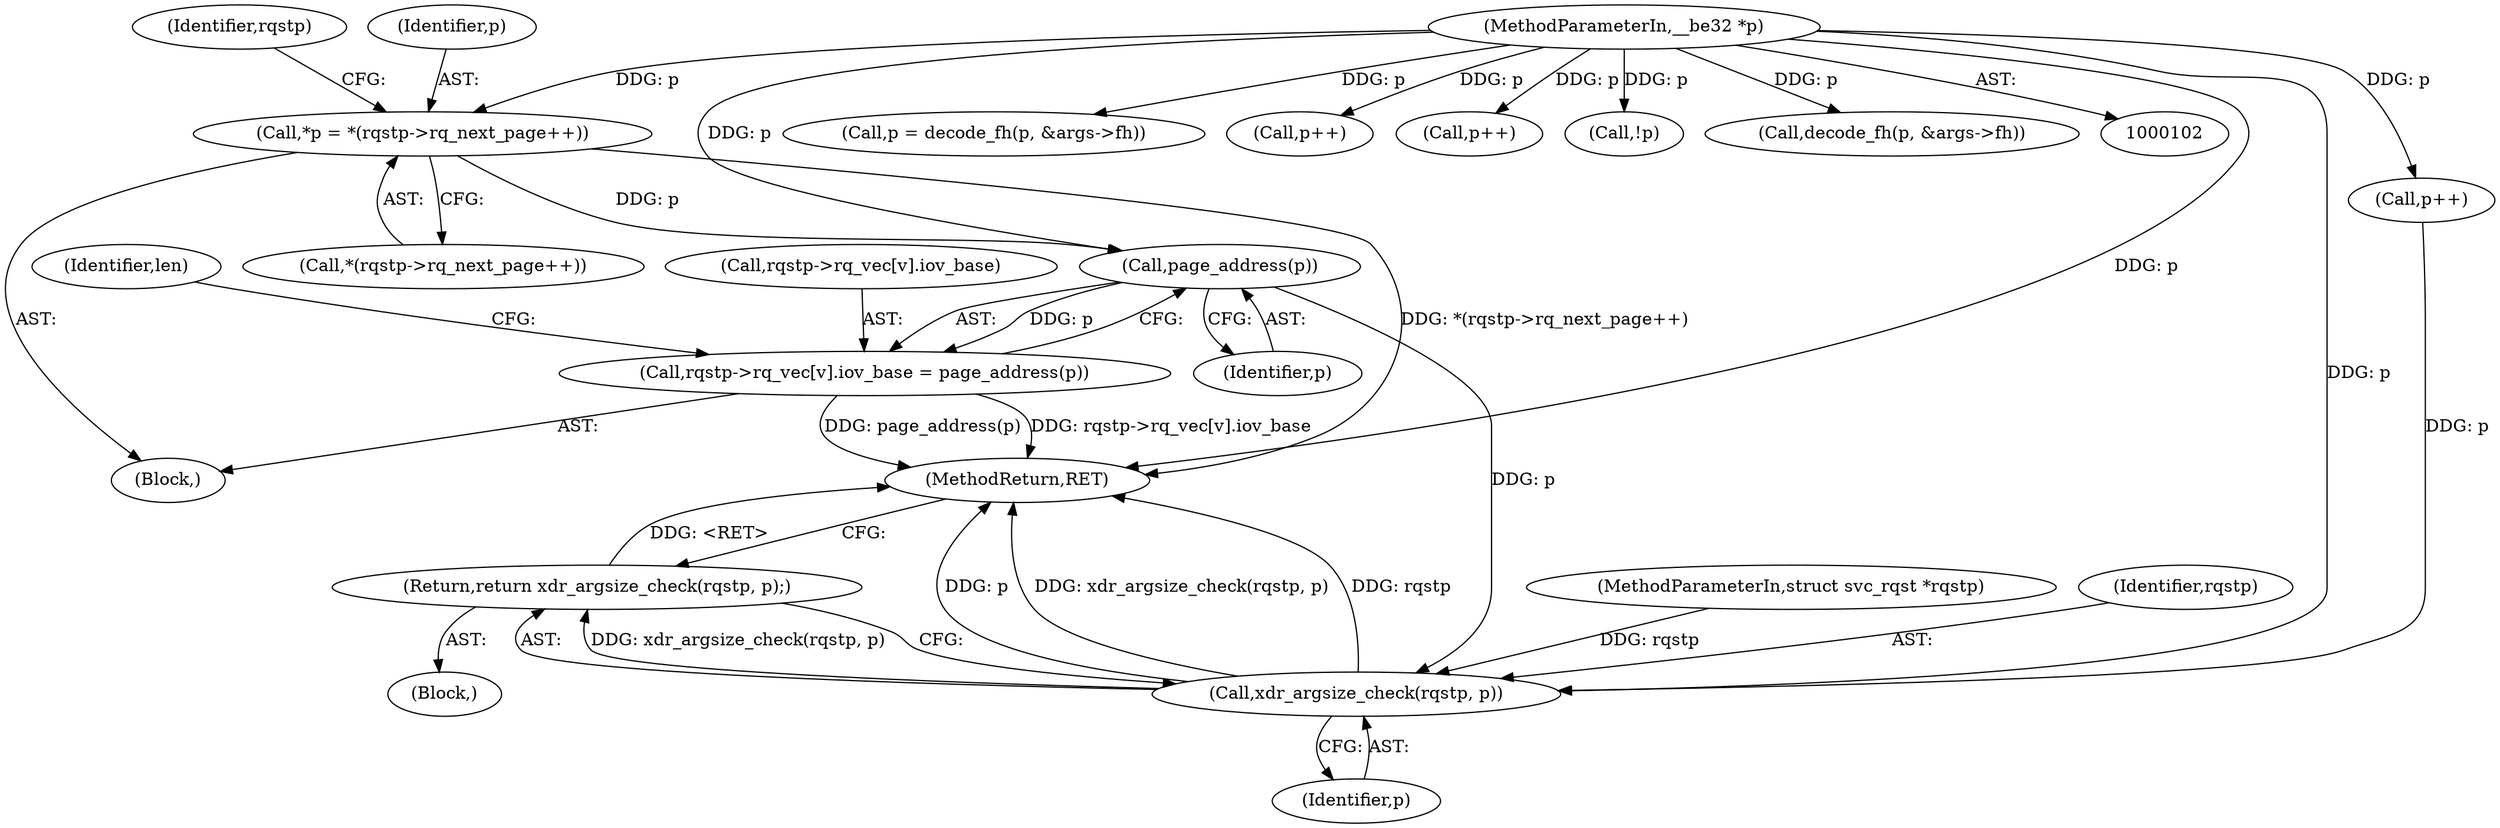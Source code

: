digraph "1_linux_c70422f760c120480fee4de6c38804c72aa26bc1_15@pointer" {
"1000151" [label="(Call,*p = *(rqstp->rq_next_page++))"];
"1000104" [label="(MethodParameterIn,__be32 *p)"];
"1000166" [label="(Call,page_address(p))"];
"1000158" [label="(Call,rqstp->rq_vec[v].iov_base = page_address(p))"];
"1000185" [label="(Call,xdr_argsize_check(rqstp, p))"];
"1000184" [label="(Return,return xdr_argsize_check(rqstp, p);)"];
"1000104" [label="(MethodParameterIn,__be32 *p)"];
"1000140" [label="(Call,p++)"];
"1000109" [label="(Call,p = decode_fh(p, &args->fh))"];
"1000159" [label="(Call,rqstp->rq_vec[v].iov_base)"];
"1000167" [label="(Identifier,p)"];
"1000128" [label="(Call,p++)"];
"1000187" [label="(Identifier,p)"];
"1000138" [label="(Call,p++)"];
"1000103" [label="(MethodParameterIn,struct svc_rqst *rqstp)"];
"1000169" [label="(Identifier,len)"];
"1000188" [label="(MethodReturn,RET)"];
"1000151" [label="(Call,*p = *(rqstp->rq_next_page++))"];
"1000152" [label="(Identifier,p)"];
"1000153" [label="(Call,*(rqstp->rq_next_page++))"];
"1000118" [label="(Call,!p)"];
"1000149" [label="(Block,)"];
"1000186" [label="(Identifier,rqstp)"];
"1000185" [label="(Call,xdr_argsize_check(rqstp, p))"];
"1000158" [label="(Call,rqstp->rq_vec[v].iov_base = page_address(p))"];
"1000166" [label="(Call,page_address(p))"];
"1000162" [label="(Identifier,rqstp)"];
"1000111" [label="(Call,decode_fh(p, &args->fh))"];
"1000106" [label="(Block,)"];
"1000184" [label="(Return,return xdr_argsize_check(rqstp, p);)"];
"1000151" -> "1000149"  [label="AST: "];
"1000151" -> "1000153"  [label="CFG: "];
"1000152" -> "1000151"  [label="AST: "];
"1000153" -> "1000151"  [label="AST: "];
"1000162" -> "1000151"  [label="CFG: "];
"1000151" -> "1000188"  [label="DDG: *(rqstp->rq_next_page++)"];
"1000104" -> "1000151"  [label="DDG: p"];
"1000151" -> "1000166"  [label="DDG: p"];
"1000104" -> "1000102"  [label="AST: "];
"1000104" -> "1000188"  [label="DDG: p"];
"1000104" -> "1000109"  [label="DDG: p"];
"1000104" -> "1000111"  [label="DDG: p"];
"1000104" -> "1000118"  [label="DDG: p"];
"1000104" -> "1000128"  [label="DDG: p"];
"1000104" -> "1000138"  [label="DDG: p"];
"1000104" -> "1000140"  [label="DDG: p"];
"1000104" -> "1000166"  [label="DDG: p"];
"1000104" -> "1000185"  [label="DDG: p"];
"1000166" -> "1000158"  [label="AST: "];
"1000166" -> "1000167"  [label="CFG: "];
"1000167" -> "1000166"  [label="AST: "];
"1000158" -> "1000166"  [label="CFG: "];
"1000166" -> "1000158"  [label="DDG: p"];
"1000166" -> "1000185"  [label="DDG: p"];
"1000158" -> "1000149"  [label="AST: "];
"1000159" -> "1000158"  [label="AST: "];
"1000169" -> "1000158"  [label="CFG: "];
"1000158" -> "1000188"  [label="DDG: rqstp->rq_vec[v].iov_base"];
"1000158" -> "1000188"  [label="DDG: page_address(p)"];
"1000185" -> "1000184"  [label="AST: "];
"1000185" -> "1000187"  [label="CFG: "];
"1000186" -> "1000185"  [label="AST: "];
"1000187" -> "1000185"  [label="AST: "];
"1000184" -> "1000185"  [label="CFG: "];
"1000185" -> "1000188"  [label="DDG: xdr_argsize_check(rqstp, p)"];
"1000185" -> "1000188"  [label="DDG: rqstp"];
"1000185" -> "1000188"  [label="DDG: p"];
"1000185" -> "1000184"  [label="DDG: xdr_argsize_check(rqstp, p)"];
"1000103" -> "1000185"  [label="DDG: rqstp"];
"1000140" -> "1000185"  [label="DDG: p"];
"1000184" -> "1000106"  [label="AST: "];
"1000188" -> "1000184"  [label="CFG: "];
"1000184" -> "1000188"  [label="DDG: <RET>"];
}
